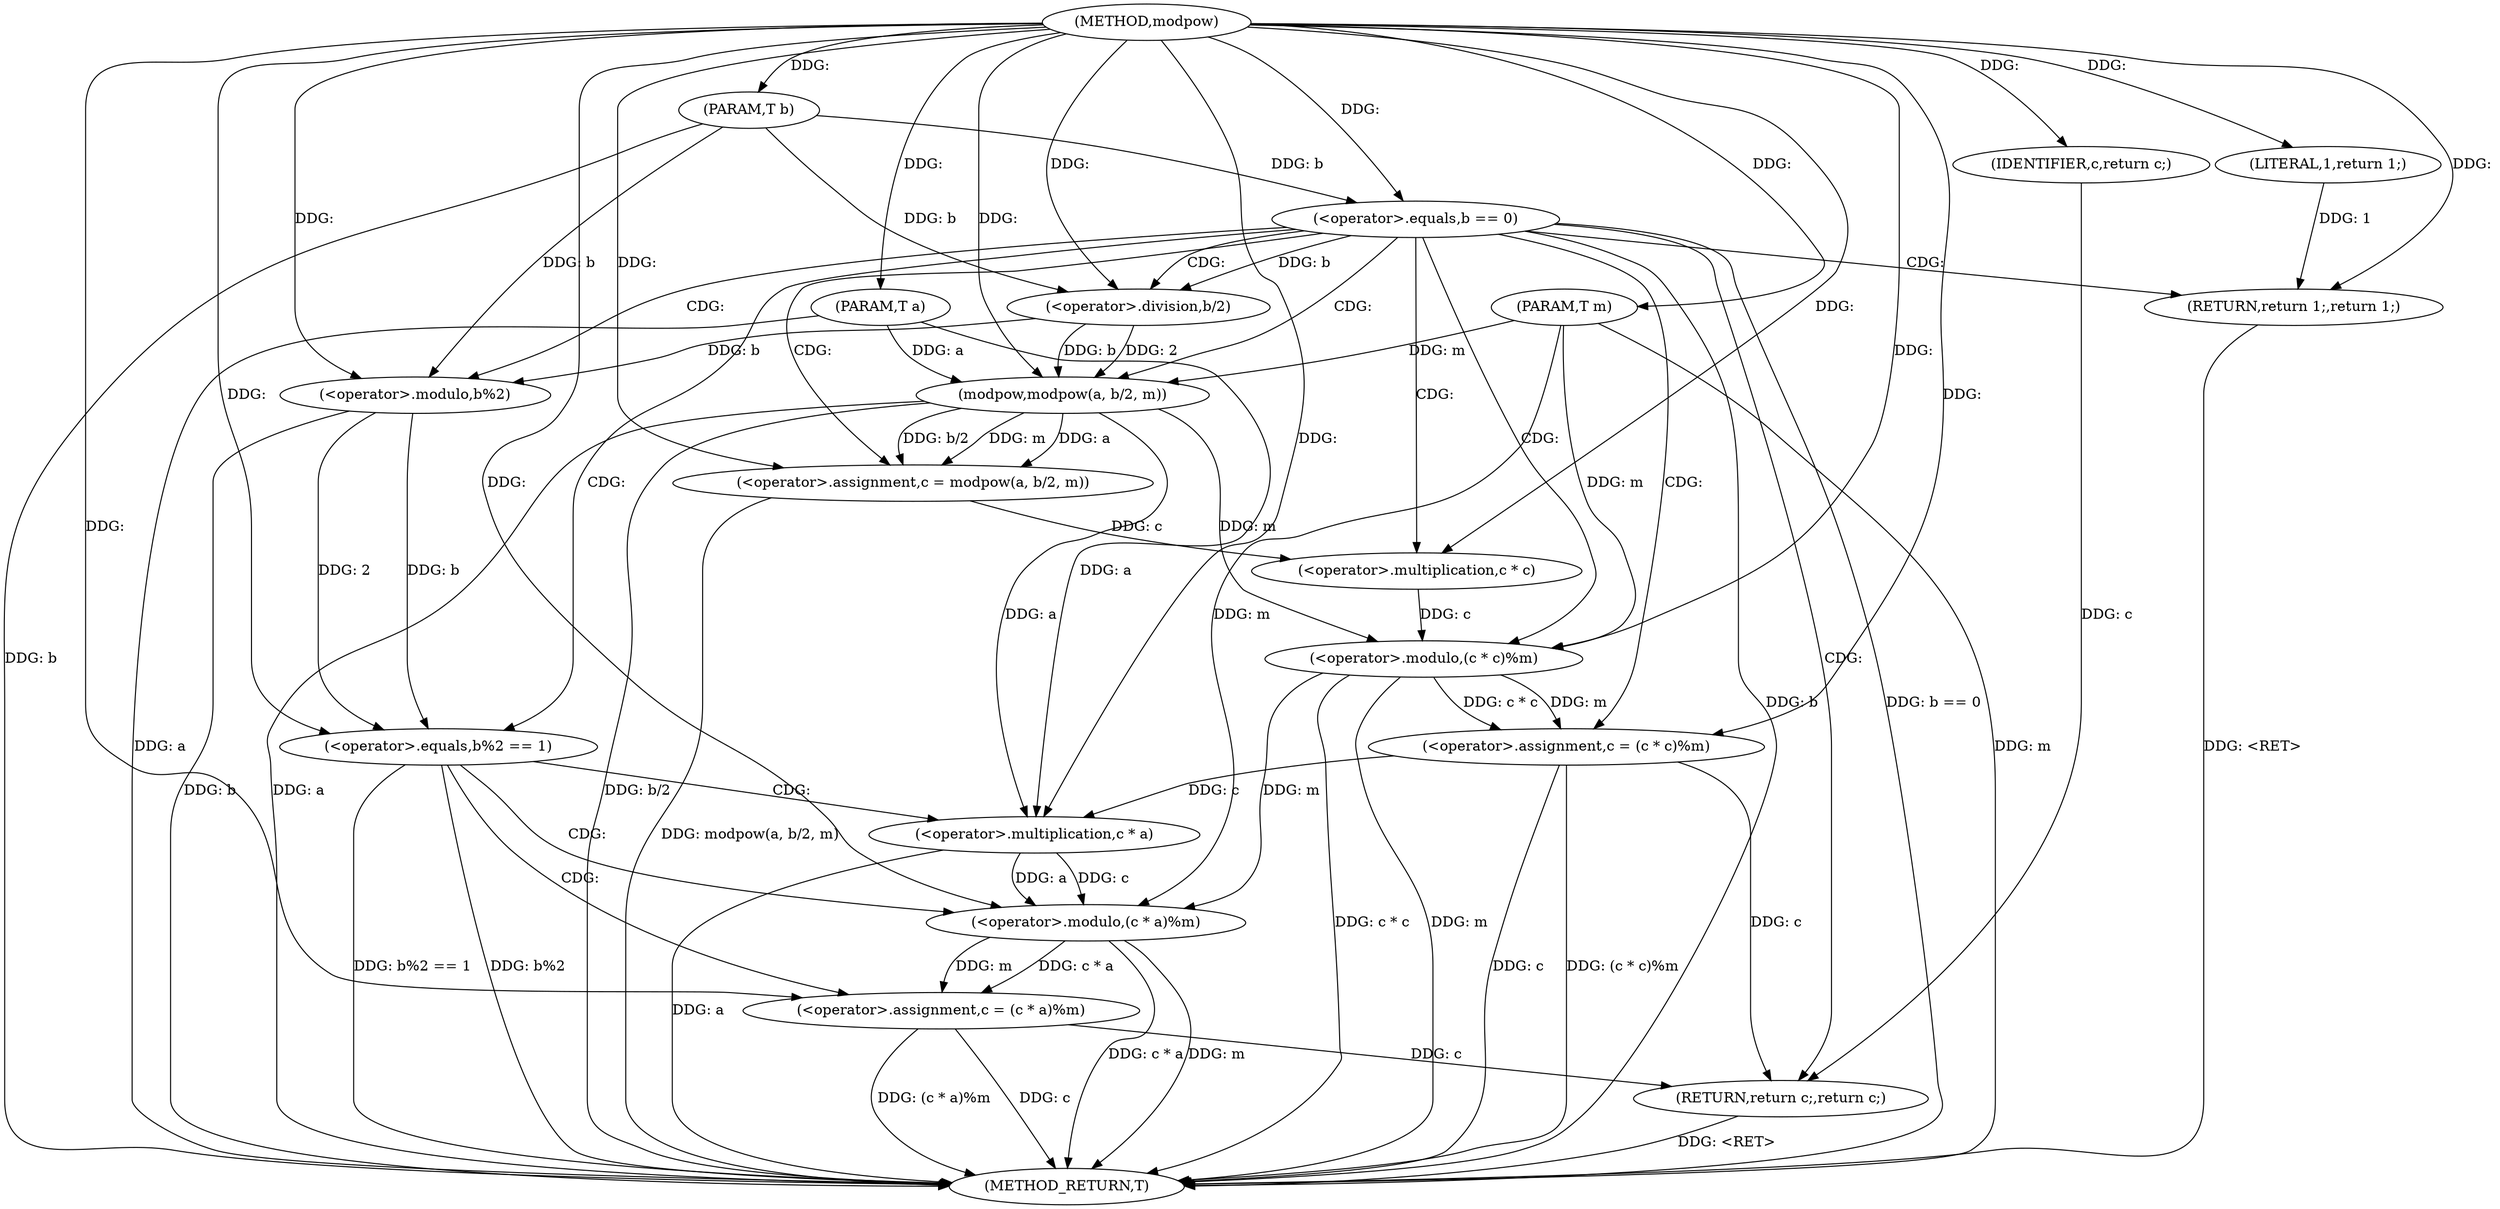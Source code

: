 digraph "modpow" {  
"1000936" [label = "(METHOD,modpow)" ]
"1000980" [label = "(METHOD_RETURN,T)" ]
"1000937" [label = "(PARAM,T a)" ]
"1000938" [label = "(PARAM,T b)" ]
"1000939" [label = "(PARAM,T m)" ]
"1000949" [label = "(<operator>.assignment,c = modpow(a, b/2, m))" ]
"1000957" [label = "(<operator>.assignment,c = (c * c)%m)" ]
"1000978" [label = "(RETURN,return c;,return c;)" ]
"1000942" [label = "(<operator>.equals,b == 0)" ]
"1000965" [label = "(<operator>.equals,b%2 == 1)" ]
"1000979" [label = "(IDENTIFIER,c,return c;)" ]
"1000946" [label = "(RETURN,return 1;,return 1;)" ]
"1000951" [label = "(modpow,modpow(a, b/2, m))" ]
"1000959" [label = "(<operator>.modulo,(c * c)%m)" ]
"1000971" [label = "(<operator>.assignment,c = (c * a)%m)" ]
"1000947" [label = "(LITERAL,1,return 1;)" ]
"1000953" [label = "(<operator>.division,b/2)" ]
"1000960" [label = "(<operator>.multiplication,c * c)" ]
"1000966" [label = "(<operator>.modulo,b%2)" ]
"1000973" [label = "(<operator>.modulo,(c * a)%m)" ]
"1000974" [label = "(<operator>.multiplication,c * a)" ]
  "1000978" -> "1000980"  [ label = "DDG: <RET>"] 
  "1000937" -> "1000980"  [ label = "DDG: a"] 
  "1000938" -> "1000980"  [ label = "DDG: b"] 
  "1000939" -> "1000980"  [ label = "DDG: m"] 
  "1000942" -> "1000980"  [ label = "DDG: b"] 
  "1000942" -> "1000980"  [ label = "DDG: b == 0"] 
  "1000951" -> "1000980"  [ label = "DDG: a"] 
  "1000951" -> "1000980"  [ label = "DDG: b/2"] 
  "1000949" -> "1000980"  [ label = "DDG: modpow(a, b/2, m)"] 
  "1000957" -> "1000980"  [ label = "DDG: c"] 
  "1000959" -> "1000980"  [ label = "DDG: c * c"] 
  "1000959" -> "1000980"  [ label = "DDG: m"] 
  "1000957" -> "1000980"  [ label = "DDG: (c * c)%m"] 
  "1000966" -> "1000980"  [ label = "DDG: b"] 
  "1000965" -> "1000980"  [ label = "DDG: b%2"] 
  "1000965" -> "1000980"  [ label = "DDG: b%2 == 1"] 
  "1000971" -> "1000980"  [ label = "DDG: c"] 
  "1000974" -> "1000980"  [ label = "DDG: a"] 
  "1000973" -> "1000980"  [ label = "DDG: c * a"] 
  "1000973" -> "1000980"  [ label = "DDG: m"] 
  "1000971" -> "1000980"  [ label = "DDG: (c * a)%m"] 
  "1000946" -> "1000980"  [ label = "DDG: <RET>"] 
  "1000936" -> "1000937"  [ label = "DDG: "] 
  "1000936" -> "1000938"  [ label = "DDG: "] 
  "1000936" -> "1000939"  [ label = "DDG: "] 
  "1000951" -> "1000949"  [ label = "DDG: a"] 
  "1000951" -> "1000949"  [ label = "DDG: b/2"] 
  "1000951" -> "1000949"  [ label = "DDG: m"] 
  "1000959" -> "1000957"  [ label = "DDG: c * c"] 
  "1000959" -> "1000957"  [ label = "DDG: m"] 
  "1000979" -> "1000978"  [ label = "DDG: c"] 
  "1000957" -> "1000978"  [ label = "DDG: c"] 
  "1000971" -> "1000978"  [ label = "DDG: c"] 
  "1000936" -> "1000949"  [ label = "DDG: "] 
  "1000936" -> "1000957"  [ label = "DDG: "] 
  "1000936" -> "1000979"  [ label = "DDG: "] 
  "1000938" -> "1000942"  [ label = "DDG: b"] 
  "1000936" -> "1000942"  [ label = "DDG: "] 
  "1000947" -> "1000946"  [ label = "DDG: 1"] 
  "1000936" -> "1000946"  [ label = "DDG: "] 
  "1000937" -> "1000951"  [ label = "DDG: a"] 
  "1000936" -> "1000951"  [ label = "DDG: "] 
  "1000953" -> "1000951"  [ label = "DDG: b"] 
  "1000953" -> "1000951"  [ label = "DDG: 2"] 
  "1000939" -> "1000951"  [ label = "DDG: m"] 
  "1000960" -> "1000959"  [ label = "DDG: c"] 
  "1000951" -> "1000959"  [ label = "DDG: m"] 
  "1000939" -> "1000959"  [ label = "DDG: m"] 
  "1000936" -> "1000959"  [ label = "DDG: "] 
  "1000966" -> "1000965"  [ label = "DDG: 2"] 
  "1000966" -> "1000965"  [ label = "DDG: b"] 
  "1000936" -> "1000965"  [ label = "DDG: "] 
  "1000973" -> "1000971"  [ label = "DDG: c * a"] 
  "1000973" -> "1000971"  [ label = "DDG: m"] 
  "1000936" -> "1000947"  [ label = "DDG: "] 
  "1000942" -> "1000953"  [ label = "DDG: b"] 
  "1000938" -> "1000953"  [ label = "DDG: b"] 
  "1000936" -> "1000953"  [ label = "DDG: "] 
  "1000949" -> "1000960"  [ label = "DDG: c"] 
  "1000936" -> "1000960"  [ label = "DDG: "] 
  "1000953" -> "1000966"  [ label = "DDG: b"] 
  "1000938" -> "1000966"  [ label = "DDG: b"] 
  "1000936" -> "1000966"  [ label = "DDG: "] 
  "1000936" -> "1000971"  [ label = "DDG: "] 
  "1000974" -> "1000973"  [ label = "DDG: c"] 
  "1000974" -> "1000973"  [ label = "DDG: a"] 
  "1000959" -> "1000973"  [ label = "DDG: m"] 
  "1000939" -> "1000973"  [ label = "DDG: m"] 
  "1000936" -> "1000973"  [ label = "DDG: "] 
  "1000957" -> "1000974"  [ label = "DDG: c"] 
  "1000936" -> "1000974"  [ label = "DDG: "] 
  "1000951" -> "1000974"  [ label = "DDG: a"] 
  "1000937" -> "1000974"  [ label = "DDG: a"] 
  "1000942" -> "1000953"  [ label = "CDG: "] 
  "1000942" -> "1000957"  [ label = "CDG: "] 
  "1000942" -> "1000949"  [ label = "CDG: "] 
  "1000942" -> "1000959"  [ label = "CDG: "] 
  "1000942" -> "1000960"  [ label = "CDG: "] 
  "1000942" -> "1000946"  [ label = "CDG: "] 
  "1000942" -> "1000965"  [ label = "CDG: "] 
  "1000942" -> "1000951"  [ label = "CDG: "] 
  "1000942" -> "1000978"  [ label = "CDG: "] 
  "1000942" -> "1000966"  [ label = "CDG: "] 
  "1000965" -> "1000974"  [ label = "CDG: "] 
  "1000965" -> "1000971"  [ label = "CDG: "] 
  "1000965" -> "1000973"  [ label = "CDG: "] 
}
